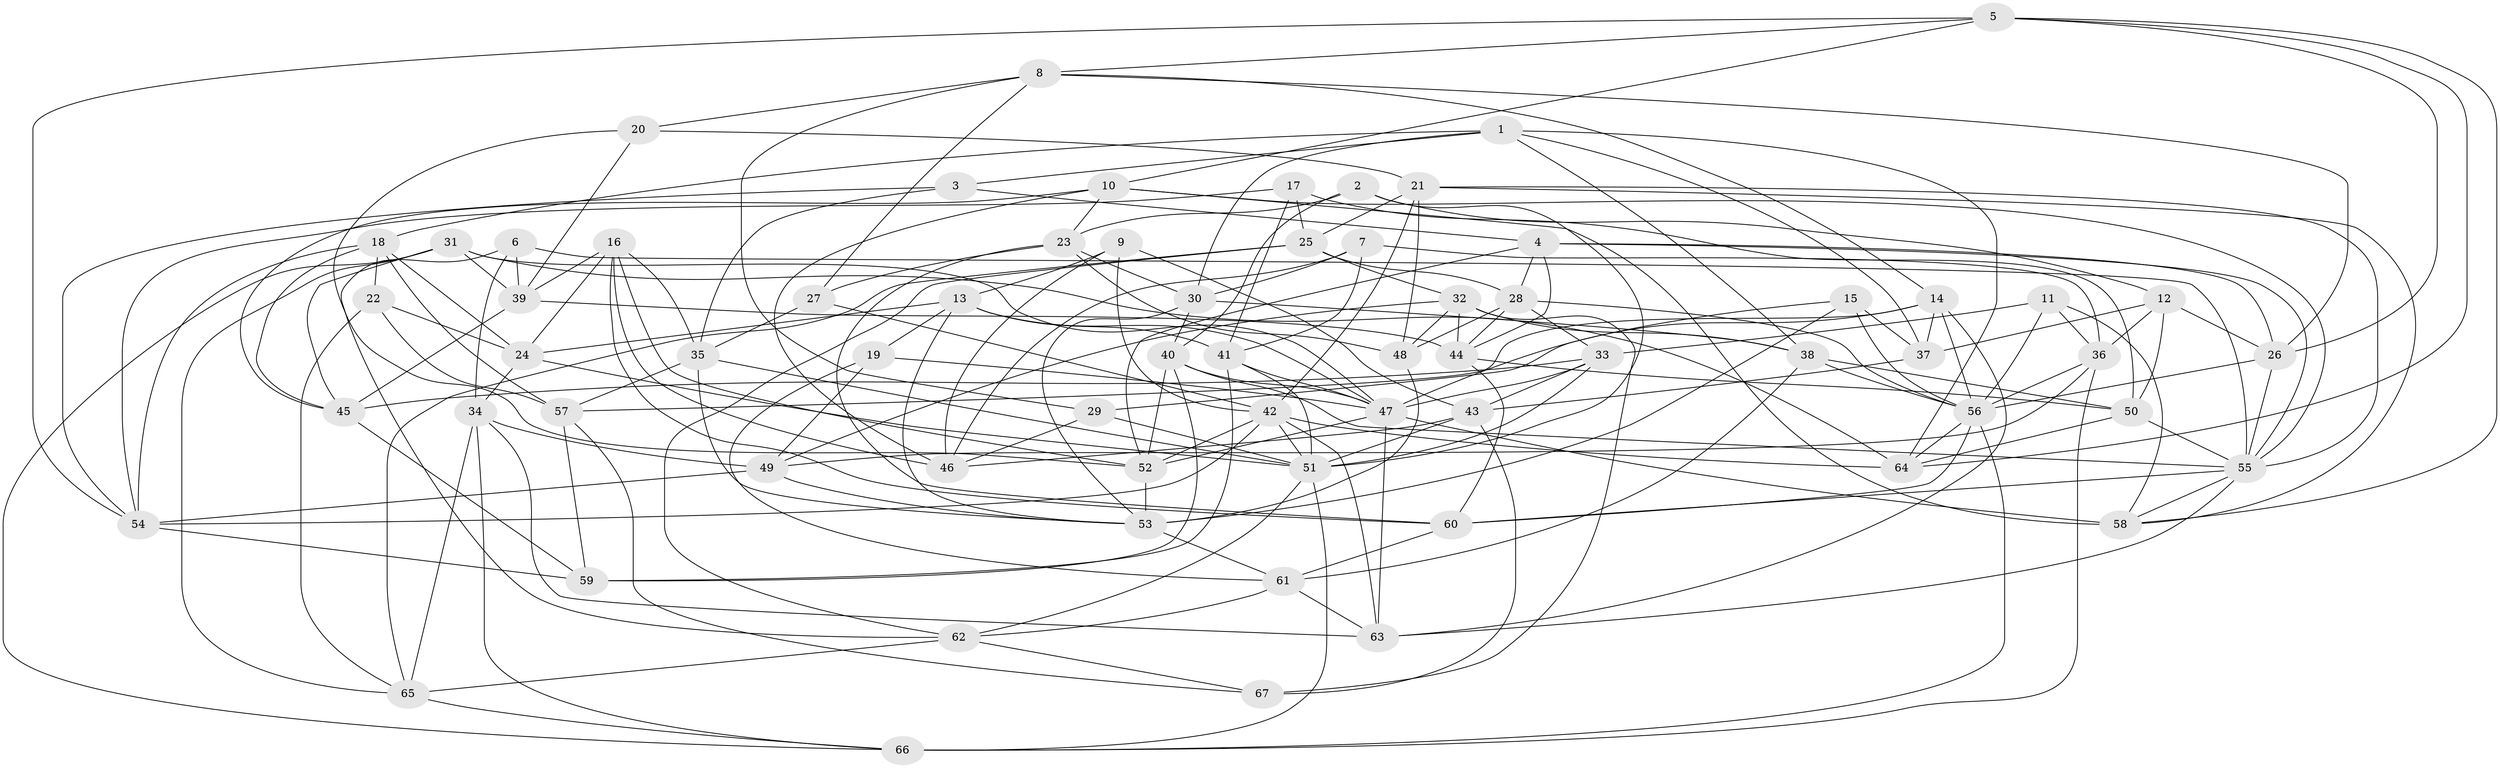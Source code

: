 // original degree distribution, {4: 1.0}
// Generated by graph-tools (version 1.1) at 2025/50/03/09/25 03:50:54]
// undirected, 67 vertices, 196 edges
graph export_dot {
graph [start="1"]
  node [color=gray90,style=filled];
  1;
  2;
  3;
  4;
  5;
  6;
  7;
  8;
  9;
  10;
  11;
  12;
  13;
  14;
  15;
  16;
  17;
  18;
  19;
  20;
  21;
  22;
  23;
  24;
  25;
  26;
  27;
  28;
  29;
  30;
  31;
  32;
  33;
  34;
  35;
  36;
  37;
  38;
  39;
  40;
  41;
  42;
  43;
  44;
  45;
  46;
  47;
  48;
  49;
  50;
  51;
  52;
  53;
  54;
  55;
  56;
  57;
  58;
  59;
  60;
  61;
  62;
  63;
  64;
  65;
  66;
  67;
  1 -- 3 [weight=1.0];
  1 -- 18 [weight=1.0];
  1 -- 30 [weight=1.0];
  1 -- 37 [weight=1.0];
  1 -- 38 [weight=1.0];
  1 -- 64 [weight=1.0];
  2 -- 12 [weight=1.0];
  2 -- 23 [weight=1.0];
  2 -- 40 [weight=1.0];
  2 -- 51 [weight=1.0];
  3 -- 4 [weight=1.0];
  3 -- 35 [weight=1.0];
  3 -- 54 [weight=1.0];
  4 -- 26 [weight=1.0];
  4 -- 28 [weight=1.0];
  4 -- 44 [weight=1.0];
  4 -- 52 [weight=1.0];
  4 -- 55 [weight=1.0];
  5 -- 8 [weight=1.0];
  5 -- 10 [weight=1.0];
  5 -- 26 [weight=1.0];
  5 -- 54 [weight=1.0];
  5 -- 58 [weight=1.0];
  5 -- 64 [weight=1.0];
  6 -- 34 [weight=1.0];
  6 -- 39 [weight=1.0];
  6 -- 55 [weight=1.0];
  6 -- 62 [weight=1.0];
  7 -- 30 [weight=1.0];
  7 -- 36 [weight=1.0];
  7 -- 41 [weight=1.0];
  7 -- 46 [weight=1.0];
  8 -- 14 [weight=1.0];
  8 -- 20 [weight=1.0];
  8 -- 26 [weight=1.0];
  8 -- 27 [weight=1.0];
  8 -- 29 [weight=1.0];
  9 -- 13 [weight=1.0];
  9 -- 42 [weight=1.0];
  9 -- 43 [weight=1.0];
  9 -- 46 [weight=1.0];
  10 -- 23 [weight=1.0];
  10 -- 45 [weight=1.0];
  10 -- 46 [weight=1.0];
  10 -- 55 [weight=1.0];
  10 -- 58 [weight=1.0];
  11 -- 33 [weight=1.0];
  11 -- 36 [weight=1.0];
  11 -- 56 [weight=1.0];
  11 -- 58 [weight=1.0];
  12 -- 26 [weight=1.0];
  12 -- 36 [weight=1.0];
  12 -- 37 [weight=2.0];
  12 -- 50 [weight=1.0];
  13 -- 19 [weight=1.0];
  13 -- 24 [weight=1.0];
  13 -- 41 [weight=1.0];
  13 -- 47 [weight=1.0];
  13 -- 53 [weight=1.0];
  14 -- 29 [weight=1.0];
  14 -- 37 [weight=1.0];
  14 -- 56 [weight=1.0];
  14 -- 57 [weight=1.0];
  14 -- 63 [weight=1.0];
  15 -- 37 [weight=1.0];
  15 -- 47 [weight=1.0];
  15 -- 53 [weight=1.0];
  15 -- 56 [weight=1.0];
  16 -- 24 [weight=1.0];
  16 -- 35 [weight=1.0];
  16 -- 39 [weight=1.0];
  16 -- 46 [weight=1.0];
  16 -- 52 [weight=1.0];
  16 -- 60 [weight=1.0];
  17 -- 25 [weight=1.0];
  17 -- 41 [weight=1.0];
  17 -- 50 [weight=1.0];
  17 -- 54 [weight=1.0];
  18 -- 22 [weight=1.0];
  18 -- 24 [weight=1.0];
  18 -- 45 [weight=1.0];
  18 -- 54 [weight=1.0];
  18 -- 57 [weight=1.0];
  19 -- 47 [weight=1.0];
  19 -- 49 [weight=1.0];
  19 -- 61 [weight=1.0];
  20 -- 21 [weight=1.0];
  20 -- 39 [weight=1.0];
  20 -- 52 [weight=1.0];
  21 -- 25 [weight=1.0];
  21 -- 42 [weight=1.0];
  21 -- 48 [weight=1.0];
  21 -- 55 [weight=1.0];
  21 -- 58 [weight=1.0];
  22 -- 24 [weight=1.0];
  22 -- 57 [weight=1.0];
  22 -- 65 [weight=1.0];
  23 -- 27 [weight=1.0];
  23 -- 30 [weight=1.0];
  23 -- 48 [weight=1.0];
  23 -- 60 [weight=1.0];
  24 -- 34 [weight=1.0];
  24 -- 51 [weight=1.0];
  25 -- 28 [weight=1.0];
  25 -- 32 [weight=1.0];
  25 -- 62 [weight=1.0];
  25 -- 65 [weight=1.0];
  26 -- 55 [weight=1.0];
  26 -- 56 [weight=1.0];
  27 -- 35 [weight=1.0];
  27 -- 42 [weight=1.0];
  28 -- 33 [weight=1.0];
  28 -- 44 [weight=1.0];
  28 -- 48 [weight=1.0];
  28 -- 56 [weight=1.0];
  29 -- 46 [weight=1.0];
  29 -- 51 [weight=1.0];
  30 -- 38 [weight=1.0];
  30 -- 40 [weight=1.0];
  30 -- 53 [weight=1.0];
  31 -- 39 [weight=1.0];
  31 -- 45 [weight=1.0];
  31 -- 47 [weight=1.0];
  31 -- 64 [weight=1.0];
  31 -- 65 [weight=1.0];
  31 -- 66 [weight=1.0];
  32 -- 38 [weight=1.0];
  32 -- 44 [weight=1.0];
  32 -- 48 [weight=1.0];
  32 -- 49 [weight=1.0];
  32 -- 67 [weight=1.0];
  33 -- 43 [weight=1.0];
  33 -- 45 [weight=1.0];
  33 -- 47 [weight=1.0];
  33 -- 51 [weight=1.0];
  34 -- 49 [weight=1.0];
  34 -- 63 [weight=1.0];
  34 -- 65 [weight=1.0];
  34 -- 66 [weight=1.0];
  35 -- 51 [weight=1.0];
  35 -- 53 [weight=1.0];
  35 -- 57 [weight=1.0];
  36 -- 49 [weight=1.0];
  36 -- 56 [weight=1.0];
  36 -- 66 [weight=1.0];
  37 -- 43 [weight=1.0];
  38 -- 50 [weight=1.0];
  38 -- 56 [weight=1.0];
  38 -- 61 [weight=1.0];
  39 -- 44 [weight=1.0];
  39 -- 45 [weight=1.0];
  40 -- 47 [weight=1.0];
  40 -- 52 [weight=1.0];
  40 -- 55 [weight=1.0];
  40 -- 59 [weight=1.0];
  41 -- 47 [weight=1.0];
  41 -- 51 [weight=1.0];
  41 -- 59 [weight=1.0];
  42 -- 51 [weight=1.0];
  42 -- 52 [weight=1.0];
  42 -- 54 [weight=1.0];
  42 -- 63 [weight=1.0];
  42 -- 64 [weight=1.0];
  43 -- 46 [weight=1.0];
  43 -- 51 [weight=1.0];
  43 -- 67 [weight=1.0];
  44 -- 50 [weight=1.0];
  44 -- 60 [weight=1.0];
  45 -- 59 [weight=1.0];
  47 -- 52 [weight=1.0];
  47 -- 58 [weight=1.0];
  47 -- 63 [weight=1.0];
  48 -- 53 [weight=2.0];
  49 -- 53 [weight=1.0];
  49 -- 54 [weight=1.0];
  50 -- 55 [weight=1.0];
  50 -- 64 [weight=1.0];
  51 -- 62 [weight=1.0];
  51 -- 66 [weight=1.0];
  52 -- 53 [weight=2.0];
  53 -- 61 [weight=1.0];
  54 -- 59 [weight=2.0];
  55 -- 58 [weight=1.0];
  55 -- 60 [weight=1.0];
  55 -- 63 [weight=1.0];
  56 -- 60 [weight=1.0];
  56 -- 64 [weight=1.0];
  56 -- 66 [weight=1.0];
  57 -- 59 [weight=1.0];
  57 -- 67 [weight=1.0];
  60 -- 61 [weight=1.0];
  61 -- 62 [weight=1.0];
  61 -- 63 [weight=1.0];
  62 -- 65 [weight=1.0];
  62 -- 67 [weight=1.0];
  65 -- 66 [weight=1.0];
}
